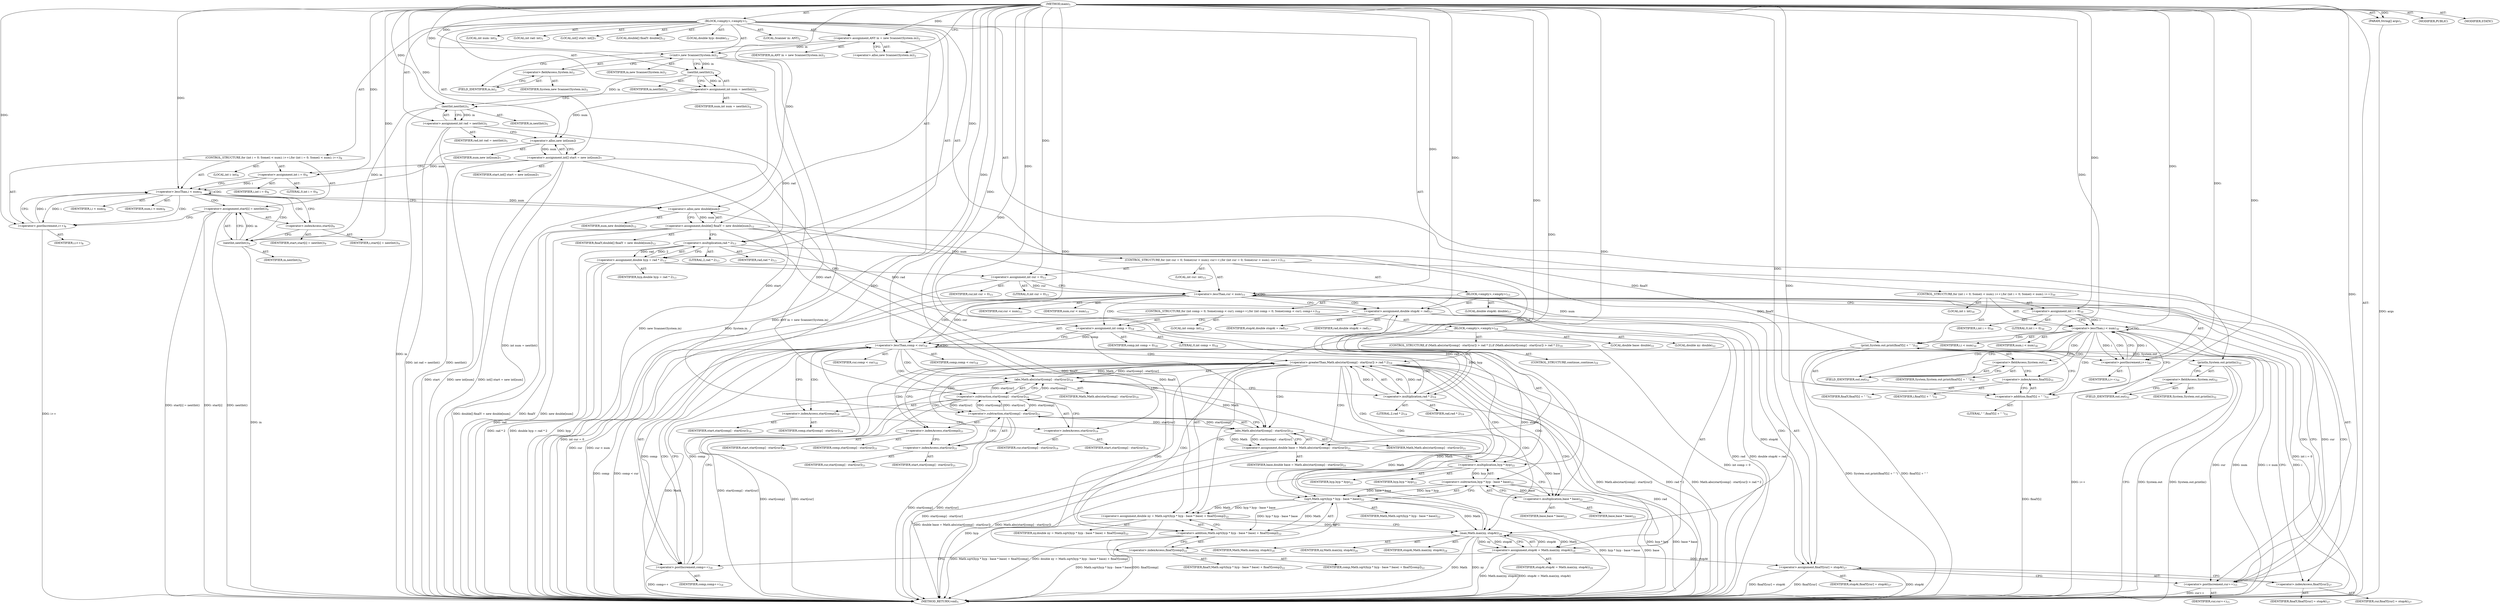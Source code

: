 digraph "main" {  
"19" [label = <(METHOD,main)<SUB>1</SUB>> ]
"20" [label = <(PARAM,String[] args)<SUB>1</SUB>> ]
"21" [label = <(BLOCK,&lt;empty&gt;,&lt;empty&gt;)<SUB>1</SUB>> ]
"4" [label = <(LOCAL,Scanner in: ANY)<SUB>2</SUB>> ]
"22" [label = <(&lt;operator&gt;.assignment,ANY in = new Scanner(System.in))<SUB>2</SUB>> ]
"23" [label = <(IDENTIFIER,in,ANY in = new Scanner(System.in))<SUB>2</SUB>> ]
"24" [label = <(&lt;operator&gt;.alloc,new Scanner(System.in))<SUB>2</SUB>> ]
"25" [label = <(&lt;init&gt;,new Scanner(System.in))<SUB>2</SUB>> ]
"3" [label = <(IDENTIFIER,in,new Scanner(System.in))<SUB>2</SUB>> ]
"26" [label = <(&lt;operator&gt;.fieldAccess,System.in)<SUB>2</SUB>> ]
"27" [label = <(IDENTIFIER,System,new Scanner(System.in))<SUB>2</SUB>> ]
"28" [label = <(FIELD_IDENTIFIER,in,in)<SUB>2</SUB>> ]
"29" [label = <(LOCAL,int num: int)<SUB>4</SUB>> ]
"30" [label = <(&lt;operator&gt;.assignment,int num = nextInt())<SUB>4</SUB>> ]
"31" [label = <(IDENTIFIER,num,int num = nextInt())<SUB>4</SUB>> ]
"32" [label = <(nextInt,nextInt())<SUB>4</SUB>> ]
"33" [label = <(IDENTIFIER,in,nextInt())<SUB>4</SUB>> ]
"34" [label = <(LOCAL,int rad: int)<SUB>5</SUB>> ]
"35" [label = <(&lt;operator&gt;.assignment,int rad = nextInt())<SUB>5</SUB>> ]
"36" [label = <(IDENTIFIER,rad,int rad = nextInt())<SUB>5</SUB>> ]
"37" [label = <(nextInt,nextInt())<SUB>5</SUB>> ]
"38" [label = <(IDENTIFIER,in,nextInt())<SUB>5</SUB>> ]
"39" [label = <(LOCAL,int[] start: int[])<SUB>7</SUB>> ]
"40" [label = <(&lt;operator&gt;.assignment,int[] start = new int[num])<SUB>7</SUB>> ]
"41" [label = <(IDENTIFIER,start,int[] start = new int[num])<SUB>7</SUB>> ]
"42" [label = <(&lt;operator&gt;.alloc,new int[num])> ]
"43" [label = <(IDENTIFIER,num,new int[num])<SUB>7</SUB>> ]
"44" [label = <(CONTROL_STRUCTURE,for (int i = 0; Some(i &lt; num); i++),for (int i = 0; Some(i &lt; num); i++))<SUB>8</SUB>> ]
"45" [label = <(LOCAL,int i: int)<SUB>8</SUB>> ]
"46" [label = <(&lt;operator&gt;.assignment,int i = 0)<SUB>8</SUB>> ]
"47" [label = <(IDENTIFIER,i,int i = 0)<SUB>8</SUB>> ]
"48" [label = <(LITERAL,0,int i = 0)<SUB>8</SUB>> ]
"49" [label = <(&lt;operator&gt;.lessThan,i &lt; num)<SUB>8</SUB>> ]
"50" [label = <(IDENTIFIER,i,i &lt; num)<SUB>8</SUB>> ]
"51" [label = <(IDENTIFIER,num,i &lt; num)<SUB>8</SUB>> ]
"52" [label = <(&lt;operator&gt;.postIncrement,i++)<SUB>8</SUB>> ]
"53" [label = <(IDENTIFIER,i,i++)<SUB>8</SUB>> ]
"54" [label = <(&lt;operator&gt;.assignment,start[i] = nextInt())<SUB>9</SUB>> ]
"55" [label = <(&lt;operator&gt;.indexAccess,start[i])<SUB>9</SUB>> ]
"56" [label = <(IDENTIFIER,start,start[i] = nextInt())<SUB>9</SUB>> ]
"57" [label = <(IDENTIFIER,i,start[i] = nextInt())<SUB>9</SUB>> ]
"58" [label = <(nextInt,nextInt())<SUB>9</SUB>> ]
"59" [label = <(IDENTIFIER,in,nextInt())<SUB>9</SUB>> ]
"60" [label = <(LOCAL,double[] finalY: double[])<SUB>12</SUB>> ]
"61" [label = <(&lt;operator&gt;.assignment,double[] finalY = new double[num])<SUB>12</SUB>> ]
"62" [label = <(IDENTIFIER,finalY,double[] finalY = new double[num])<SUB>12</SUB>> ]
"63" [label = <(&lt;operator&gt;.alloc,new double[num])> ]
"64" [label = <(IDENTIFIER,num,new double[num])<SUB>12</SUB>> ]
"65" [label = <(LOCAL,double hyp: double)<SUB>13</SUB>> ]
"66" [label = <(&lt;operator&gt;.assignment,double hyp = rad * 2)<SUB>13</SUB>> ]
"67" [label = <(IDENTIFIER,hyp,double hyp = rad * 2)<SUB>13</SUB>> ]
"68" [label = <(&lt;operator&gt;.multiplication,rad * 2)<SUB>13</SUB>> ]
"69" [label = <(IDENTIFIER,rad,rad * 2)<SUB>13</SUB>> ]
"70" [label = <(LITERAL,2,rad * 2)<SUB>13</SUB>> ]
"71" [label = <(CONTROL_STRUCTURE,for (int cur = 0; Some(cur &lt; num); cur++),for (int cur = 0; Some(cur &lt; num); cur++))<SUB>15</SUB>> ]
"72" [label = <(LOCAL,int cur: int)<SUB>15</SUB>> ]
"73" [label = <(&lt;operator&gt;.assignment,int cur = 0)<SUB>15</SUB>> ]
"74" [label = <(IDENTIFIER,cur,int cur = 0)<SUB>15</SUB>> ]
"75" [label = <(LITERAL,0,int cur = 0)<SUB>15</SUB>> ]
"76" [label = <(&lt;operator&gt;.lessThan,cur &lt; num)<SUB>15</SUB>> ]
"77" [label = <(IDENTIFIER,cur,cur &lt; num)<SUB>15</SUB>> ]
"78" [label = <(IDENTIFIER,num,cur &lt; num)<SUB>15</SUB>> ]
"79" [label = <(&lt;operator&gt;.postIncrement,cur++)<SUB>15</SUB>> ]
"80" [label = <(IDENTIFIER,cur,cur++)<SUB>15</SUB>> ]
"81" [label = <(BLOCK,&lt;empty&gt;,&lt;empty&gt;)<SUB>15</SUB>> ]
"82" [label = <(LOCAL,double stopAt: double)<SUB>17</SUB>> ]
"83" [label = <(&lt;operator&gt;.assignment,double stopAt = rad)<SUB>17</SUB>> ]
"84" [label = <(IDENTIFIER,stopAt,double stopAt = rad)<SUB>17</SUB>> ]
"85" [label = <(IDENTIFIER,rad,double stopAt = rad)<SUB>17</SUB>> ]
"86" [label = <(CONTROL_STRUCTURE,for (int comp = 0; Some(comp &lt; cur); comp++),for (int comp = 0; Some(comp &lt; cur); comp++))<SUB>18</SUB>> ]
"87" [label = <(LOCAL,int comp: int)<SUB>18</SUB>> ]
"88" [label = <(&lt;operator&gt;.assignment,int comp = 0)<SUB>18</SUB>> ]
"89" [label = <(IDENTIFIER,comp,int comp = 0)<SUB>18</SUB>> ]
"90" [label = <(LITERAL,0,int comp = 0)<SUB>18</SUB>> ]
"91" [label = <(&lt;operator&gt;.lessThan,comp &lt; cur)<SUB>18</SUB>> ]
"92" [label = <(IDENTIFIER,comp,comp &lt; cur)<SUB>18</SUB>> ]
"93" [label = <(IDENTIFIER,cur,comp &lt; cur)<SUB>18</SUB>> ]
"94" [label = <(&lt;operator&gt;.postIncrement,comp++)<SUB>18</SUB>> ]
"95" [label = <(IDENTIFIER,comp,comp++)<SUB>18</SUB>> ]
"96" [label = <(BLOCK,&lt;empty&gt;,&lt;empty&gt;)<SUB>18</SUB>> ]
"97" [label = <(CONTROL_STRUCTURE,if (Math.abs(start[comp] - start[cur]) &gt; rad * 2),if (Math.abs(start[comp] - start[cur]) &gt; rad * 2))<SUB>19</SUB>> ]
"98" [label = <(&lt;operator&gt;.greaterThan,Math.abs(start[comp] - start[cur]) &gt; rad * 2)<SUB>19</SUB>> ]
"99" [label = <(abs,Math.abs(start[comp] - start[cur]))<SUB>19</SUB>> ]
"100" [label = <(IDENTIFIER,Math,Math.abs(start[comp] - start[cur]))<SUB>19</SUB>> ]
"101" [label = <(&lt;operator&gt;.subtraction,start[comp] - start[cur])<SUB>19</SUB>> ]
"102" [label = <(&lt;operator&gt;.indexAccess,start[comp])<SUB>19</SUB>> ]
"103" [label = <(IDENTIFIER,start,start[comp] - start[cur])<SUB>19</SUB>> ]
"104" [label = <(IDENTIFIER,comp,start[comp] - start[cur])<SUB>19</SUB>> ]
"105" [label = <(&lt;operator&gt;.indexAccess,start[cur])<SUB>19</SUB>> ]
"106" [label = <(IDENTIFIER,start,start[comp] - start[cur])<SUB>19</SUB>> ]
"107" [label = <(IDENTIFIER,cur,start[comp] - start[cur])<SUB>19</SUB>> ]
"108" [label = <(&lt;operator&gt;.multiplication,rad * 2)<SUB>19</SUB>> ]
"109" [label = <(IDENTIFIER,rad,rad * 2)<SUB>19</SUB>> ]
"110" [label = <(LITERAL,2,rad * 2)<SUB>19</SUB>> ]
"111" [label = <(CONTROL_STRUCTURE,continue;,continue;)<SUB>19</SUB>> ]
"112" [label = <(LOCAL,double base: double)<SUB>21</SUB>> ]
"113" [label = <(&lt;operator&gt;.assignment,double base = Math.abs(start[comp] - start[cur]))<SUB>21</SUB>> ]
"114" [label = <(IDENTIFIER,base,double base = Math.abs(start[comp] - start[cur]))<SUB>21</SUB>> ]
"115" [label = <(abs,Math.abs(start[comp] - start[cur]))<SUB>21</SUB>> ]
"116" [label = <(IDENTIFIER,Math,Math.abs(start[comp] - start[cur]))<SUB>21</SUB>> ]
"117" [label = <(&lt;operator&gt;.subtraction,start[comp] - start[cur])<SUB>21</SUB>> ]
"118" [label = <(&lt;operator&gt;.indexAccess,start[comp])<SUB>21</SUB>> ]
"119" [label = <(IDENTIFIER,start,start[comp] - start[cur])<SUB>21</SUB>> ]
"120" [label = <(IDENTIFIER,comp,start[comp] - start[cur])<SUB>21</SUB>> ]
"121" [label = <(&lt;operator&gt;.indexAccess,start[cur])<SUB>21</SUB>> ]
"122" [label = <(IDENTIFIER,start,start[comp] - start[cur])<SUB>21</SUB>> ]
"123" [label = <(IDENTIFIER,cur,start[comp] - start[cur])<SUB>21</SUB>> ]
"124" [label = <(LOCAL,double ny: double)<SUB>22</SUB>> ]
"125" [label = <(&lt;operator&gt;.assignment,double ny = Math.sqrt(hyp * hyp - base * base) + finalY[comp])<SUB>22</SUB>> ]
"126" [label = <(IDENTIFIER,ny,double ny = Math.sqrt(hyp * hyp - base * base) + finalY[comp])<SUB>22</SUB>> ]
"127" [label = <(&lt;operator&gt;.addition,Math.sqrt(hyp * hyp - base * base) + finalY[comp])<SUB>22</SUB>> ]
"128" [label = <(sqrt,Math.sqrt(hyp * hyp - base * base))<SUB>22</SUB>> ]
"129" [label = <(IDENTIFIER,Math,Math.sqrt(hyp * hyp - base * base))<SUB>22</SUB>> ]
"130" [label = <(&lt;operator&gt;.subtraction,hyp * hyp - base * base)<SUB>22</SUB>> ]
"131" [label = <(&lt;operator&gt;.multiplication,hyp * hyp)<SUB>22</SUB>> ]
"132" [label = <(IDENTIFIER,hyp,hyp * hyp)<SUB>22</SUB>> ]
"133" [label = <(IDENTIFIER,hyp,hyp * hyp)<SUB>22</SUB>> ]
"134" [label = <(&lt;operator&gt;.multiplication,base * base)<SUB>22</SUB>> ]
"135" [label = <(IDENTIFIER,base,base * base)<SUB>22</SUB>> ]
"136" [label = <(IDENTIFIER,base,base * base)<SUB>22</SUB>> ]
"137" [label = <(&lt;operator&gt;.indexAccess,finalY[comp])<SUB>22</SUB>> ]
"138" [label = <(IDENTIFIER,finalY,Math.sqrt(hyp * hyp - base * base) + finalY[comp])<SUB>22</SUB>> ]
"139" [label = <(IDENTIFIER,comp,Math.sqrt(hyp * hyp - base * base) + finalY[comp])<SUB>22</SUB>> ]
"140" [label = <(&lt;operator&gt;.assignment,stopAt = Math.max(ny, stopAt))<SUB>24</SUB>> ]
"141" [label = <(IDENTIFIER,stopAt,stopAt = Math.max(ny, stopAt))<SUB>24</SUB>> ]
"142" [label = <(max,Math.max(ny, stopAt))<SUB>24</SUB>> ]
"143" [label = <(IDENTIFIER,Math,Math.max(ny, stopAt))<SUB>24</SUB>> ]
"144" [label = <(IDENTIFIER,ny,Math.max(ny, stopAt))<SUB>24</SUB>> ]
"145" [label = <(IDENTIFIER,stopAt,Math.max(ny, stopAt))<SUB>24</SUB>> ]
"146" [label = <(&lt;operator&gt;.assignment,finalY[cur] = stopAt)<SUB>27</SUB>> ]
"147" [label = <(&lt;operator&gt;.indexAccess,finalY[cur])<SUB>27</SUB>> ]
"148" [label = <(IDENTIFIER,finalY,finalY[cur] = stopAt)<SUB>27</SUB>> ]
"149" [label = <(IDENTIFIER,cur,finalY[cur] = stopAt)<SUB>27</SUB>> ]
"150" [label = <(IDENTIFIER,stopAt,finalY[cur] = stopAt)<SUB>27</SUB>> ]
"151" [label = <(CONTROL_STRUCTURE,for (int i = 0; Some(i &lt; num); i++),for (int i = 0; Some(i &lt; num); i++))<SUB>30</SUB>> ]
"152" [label = <(LOCAL,int i: int)<SUB>30</SUB>> ]
"153" [label = <(&lt;operator&gt;.assignment,int i = 0)<SUB>30</SUB>> ]
"154" [label = <(IDENTIFIER,i,int i = 0)<SUB>30</SUB>> ]
"155" [label = <(LITERAL,0,int i = 0)<SUB>30</SUB>> ]
"156" [label = <(&lt;operator&gt;.lessThan,i &lt; num)<SUB>30</SUB>> ]
"157" [label = <(IDENTIFIER,i,i &lt; num)<SUB>30</SUB>> ]
"158" [label = <(IDENTIFIER,num,i &lt; num)<SUB>30</SUB>> ]
"159" [label = <(&lt;operator&gt;.postIncrement,i++)<SUB>30</SUB>> ]
"160" [label = <(IDENTIFIER,i,i++)<SUB>30</SUB>> ]
"161" [label = <(print,System.out.print(finalY[i] + &quot; &quot;))<SUB>31</SUB>> ]
"162" [label = <(&lt;operator&gt;.fieldAccess,System.out)<SUB>31</SUB>> ]
"163" [label = <(IDENTIFIER,System,System.out.print(finalY[i] + &quot; &quot;))<SUB>31</SUB>> ]
"164" [label = <(FIELD_IDENTIFIER,out,out)<SUB>31</SUB>> ]
"165" [label = <(&lt;operator&gt;.addition,finalY[i] + &quot; &quot;)<SUB>31</SUB>> ]
"166" [label = <(&lt;operator&gt;.indexAccess,finalY[i])<SUB>31</SUB>> ]
"167" [label = <(IDENTIFIER,finalY,finalY[i] + &quot; &quot;)<SUB>31</SUB>> ]
"168" [label = <(IDENTIFIER,i,finalY[i] + &quot; &quot;)<SUB>31</SUB>> ]
"169" [label = <(LITERAL,&quot; &quot;,finalY[i] + &quot; &quot;)<SUB>31</SUB>> ]
"170" [label = <(println,System.out.println())<SUB>32</SUB>> ]
"171" [label = <(&lt;operator&gt;.fieldAccess,System.out)<SUB>32</SUB>> ]
"172" [label = <(IDENTIFIER,System,System.out.println())<SUB>32</SUB>> ]
"173" [label = <(FIELD_IDENTIFIER,out,out)<SUB>32</SUB>> ]
"174" [label = <(MODIFIER,PUBLIC)> ]
"175" [label = <(MODIFIER,STATIC)> ]
"176" [label = <(METHOD_RETURN,void)<SUB>1</SUB>> ]
  "19" -> "20"  [ label = "AST: "] 
  "19" -> "21"  [ label = "AST: "] 
  "19" -> "174"  [ label = "AST: "] 
  "19" -> "175"  [ label = "AST: "] 
  "19" -> "176"  [ label = "AST: "] 
  "21" -> "4"  [ label = "AST: "] 
  "21" -> "22"  [ label = "AST: "] 
  "21" -> "25"  [ label = "AST: "] 
  "21" -> "29"  [ label = "AST: "] 
  "21" -> "30"  [ label = "AST: "] 
  "21" -> "34"  [ label = "AST: "] 
  "21" -> "35"  [ label = "AST: "] 
  "21" -> "39"  [ label = "AST: "] 
  "21" -> "40"  [ label = "AST: "] 
  "21" -> "44"  [ label = "AST: "] 
  "21" -> "60"  [ label = "AST: "] 
  "21" -> "61"  [ label = "AST: "] 
  "21" -> "65"  [ label = "AST: "] 
  "21" -> "66"  [ label = "AST: "] 
  "21" -> "71"  [ label = "AST: "] 
  "21" -> "151"  [ label = "AST: "] 
  "21" -> "170"  [ label = "AST: "] 
  "22" -> "23"  [ label = "AST: "] 
  "22" -> "24"  [ label = "AST: "] 
  "25" -> "3"  [ label = "AST: "] 
  "25" -> "26"  [ label = "AST: "] 
  "26" -> "27"  [ label = "AST: "] 
  "26" -> "28"  [ label = "AST: "] 
  "30" -> "31"  [ label = "AST: "] 
  "30" -> "32"  [ label = "AST: "] 
  "32" -> "33"  [ label = "AST: "] 
  "35" -> "36"  [ label = "AST: "] 
  "35" -> "37"  [ label = "AST: "] 
  "37" -> "38"  [ label = "AST: "] 
  "40" -> "41"  [ label = "AST: "] 
  "40" -> "42"  [ label = "AST: "] 
  "42" -> "43"  [ label = "AST: "] 
  "44" -> "45"  [ label = "AST: "] 
  "44" -> "46"  [ label = "AST: "] 
  "44" -> "49"  [ label = "AST: "] 
  "44" -> "52"  [ label = "AST: "] 
  "44" -> "54"  [ label = "AST: "] 
  "46" -> "47"  [ label = "AST: "] 
  "46" -> "48"  [ label = "AST: "] 
  "49" -> "50"  [ label = "AST: "] 
  "49" -> "51"  [ label = "AST: "] 
  "52" -> "53"  [ label = "AST: "] 
  "54" -> "55"  [ label = "AST: "] 
  "54" -> "58"  [ label = "AST: "] 
  "55" -> "56"  [ label = "AST: "] 
  "55" -> "57"  [ label = "AST: "] 
  "58" -> "59"  [ label = "AST: "] 
  "61" -> "62"  [ label = "AST: "] 
  "61" -> "63"  [ label = "AST: "] 
  "63" -> "64"  [ label = "AST: "] 
  "66" -> "67"  [ label = "AST: "] 
  "66" -> "68"  [ label = "AST: "] 
  "68" -> "69"  [ label = "AST: "] 
  "68" -> "70"  [ label = "AST: "] 
  "71" -> "72"  [ label = "AST: "] 
  "71" -> "73"  [ label = "AST: "] 
  "71" -> "76"  [ label = "AST: "] 
  "71" -> "79"  [ label = "AST: "] 
  "71" -> "81"  [ label = "AST: "] 
  "73" -> "74"  [ label = "AST: "] 
  "73" -> "75"  [ label = "AST: "] 
  "76" -> "77"  [ label = "AST: "] 
  "76" -> "78"  [ label = "AST: "] 
  "79" -> "80"  [ label = "AST: "] 
  "81" -> "82"  [ label = "AST: "] 
  "81" -> "83"  [ label = "AST: "] 
  "81" -> "86"  [ label = "AST: "] 
  "81" -> "146"  [ label = "AST: "] 
  "83" -> "84"  [ label = "AST: "] 
  "83" -> "85"  [ label = "AST: "] 
  "86" -> "87"  [ label = "AST: "] 
  "86" -> "88"  [ label = "AST: "] 
  "86" -> "91"  [ label = "AST: "] 
  "86" -> "94"  [ label = "AST: "] 
  "86" -> "96"  [ label = "AST: "] 
  "88" -> "89"  [ label = "AST: "] 
  "88" -> "90"  [ label = "AST: "] 
  "91" -> "92"  [ label = "AST: "] 
  "91" -> "93"  [ label = "AST: "] 
  "94" -> "95"  [ label = "AST: "] 
  "96" -> "97"  [ label = "AST: "] 
  "96" -> "112"  [ label = "AST: "] 
  "96" -> "113"  [ label = "AST: "] 
  "96" -> "124"  [ label = "AST: "] 
  "96" -> "125"  [ label = "AST: "] 
  "96" -> "140"  [ label = "AST: "] 
  "97" -> "98"  [ label = "AST: "] 
  "97" -> "111"  [ label = "AST: "] 
  "98" -> "99"  [ label = "AST: "] 
  "98" -> "108"  [ label = "AST: "] 
  "99" -> "100"  [ label = "AST: "] 
  "99" -> "101"  [ label = "AST: "] 
  "101" -> "102"  [ label = "AST: "] 
  "101" -> "105"  [ label = "AST: "] 
  "102" -> "103"  [ label = "AST: "] 
  "102" -> "104"  [ label = "AST: "] 
  "105" -> "106"  [ label = "AST: "] 
  "105" -> "107"  [ label = "AST: "] 
  "108" -> "109"  [ label = "AST: "] 
  "108" -> "110"  [ label = "AST: "] 
  "113" -> "114"  [ label = "AST: "] 
  "113" -> "115"  [ label = "AST: "] 
  "115" -> "116"  [ label = "AST: "] 
  "115" -> "117"  [ label = "AST: "] 
  "117" -> "118"  [ label = "AST: "] 
  "117" -> "121"  [ label = "AST: "] 
  "118" -> "119"  [ label = "AST: "] 
  "118" -> "120"  [ label = "AST: "] 
  "121" -> "122"  [ label = "AST: "] 
  "121" -> "123"  [ label = "AST: "] 
  "125" -> "126"  [ label = "AST: "] 
  "125" -> "127"  [ label = "AST: "] 
  "127" -> "128"  [ label = "AST: "] 
  "127" -> "137"  [ label = "AST: "] 
  "128" -> "129"  [ label = "AST: "] 
  "128" -> "130"  [ label = "AST: "] 
  "130" -> "131"  [ label = "AST: "] 
  "130" -> "134"  [ label = "AST: "] 
  "131" -> "132"  [ label = "AST: "] 
  "131" -> "133"  [ label = "AST: "] 
  "134" -> "135"  [ label = "AST: "] 
  "134" -> "136"  [ label = "AST: "] 
  "137" -> "138"  [ label = "AST: "] 
  "137" -> "139"  [ label = "AST: "] 
  "140" -> "141"  [ label = "AST: "] 
  "140" -> "142"  [ label = "AST: "] 
  "142" -> "143"  [ label = "AST: "] 
  "142" -> "144"  [ label = "AST: "] 
  "142" -> "145"  [ label = "AST: "] 
  "146" -> "147"  [ label = "AST: "] 
  "146" -> "150"  [ label = "AST: "] 
  "147" -> "148"  [ label = "AST: "] 
  "147" -> "149"  [ label = "AST: "] 
  "151" -> "152"  [ label = "AST: "] 
  "151" -> "153"  [ label = "AST: "] 
  "151" -> "156"  [ label = "AST: "] 
  "151" -> "159"  [ label = "AST: "] 
  "151" -> "161"  [ label = "AST: "] 
  "153" -> "154"  [ label = "AST: "] 
  "153" -> "155"  [ label = "AST: "] 
  "156" -> "157"  [ label = "AST: "] 
  "156" -> "158"  [ label = "AST: "] 
  "159" -> "160"  [ label = "AST: "] 
  "161" -> "162"  [ label = "AST: "] 
  "161" -> "165"  [ label = "AST: "] 
  "162" -> "163"  [ label = "AST: "] 
  "162" -> "164"  [ label = "AST: "] 
  "165" -> "166"  [ label = "AST: "] 
  "165" -> "169"  [ label = "AST: "] 
  "166" -> "167"  [ label = "AST: "] 
  "166" -> "168"  [ label = "AST: "] 
  "170" -> "171"  [ label = "AST: "] 
  "171" -> "172"  [ label = "AST: "] 
  "171" -> "173"  [ label = "AST: "] 
  "22" -> "28"  [ label = "CFG: "] 
  "25" -> "32"  [ label = "CFG: "] 
  "30" -> "37"  [ label = "CFG: "] 
  "35" -> "42"  [ label = "CFG: "] 
  "40" -> "46"  [ label = "CFG: "] 
  "61" -> "68"  [ label = "CFG: "] 
  "66" -> "73"  [ label = "CFG: "] 
  "170" -> "176"  [ label = "CFG: "] 
  "24" -> "22"  [ label = "CFG: "] 
  "26" -> "25"  [ label = "CFG: "] 
  "32" -> "30"  [ label = "CFG: "] 
  "37" -> "35"  [ label = "CFG: "] 
  "42" -> "40"  [ label = "CFG: "] 
  "46" -> "49"  [ label = "CFG: "] 
  "49" -> "55"  [ label = "CFG: "] 
  "49" -> "63"  [ label = "CFG: "] 
  "52" -> "49"  [ label = "CFG: "] 
  "54" -> "52"  [ label = "CFG: "] 
  "63" -> "61"  [ label = "CFG: "] 
  "68" -> "66"  [ label = "CFG: "] 
  "73" -> "76"  [ label = "CFG: "] 
  "76" -> "83"  [ label = "CFG: "] 
  "76" -> "153"  [ label = "CFG: "] 
  "79" -> "76"  [ label = "CFG: "] 
  "153" -> "156"  [ label = "CFG: "] 
  "156" -> "164"  [ label = "CFG: "] 
  "156" -> "173"  [ label = "CFG: "] 
  "159" -> "156"  [ label = "CFG: "] 
  "161" -> "159"  [ label = "CFG: "] 
  "171" -> "170"  [ label = "CFG: "] 
  "28" -> "26"  [ label = "CFG: "] 
  "55" -> "58"  [ label = "CFG: "] 
  "58" -> "54"  [ label = "CFG: "] 
  "83" -> "88"  [ label = "CFG: "] 
  "146" -> "79"  [ label = "CFG: "] 
  "162" -> "166"  [ label = "CFG: "] 
  "165" -> "161"  [ label = "CFG: "] 
  "173" -> "171"  [ label = "CFG: "] 
  "88" -> "91"  [ label = "CFG: "] 
  "91" -> "102"  [ label = "CFG: "] 
  "91" -> "147"  [ label = "CFG: "] 
  "94" -> "91"  [ label = "CFG: "] 
  "147" -> "146"  [ label = "CFG: "] 
  "164" -> "162"  [ label = "CFG: "] 
  "166" -> "165"  [ label = "CFG: "] 
  "113" -> "131"  [ label = "CFG: "] 
  "125" -> "142"  [ label = "CFG: "] 
  "140" -> "94"  [ label = "CFG: "] 
  "98" -> "94"  [ label = "CFG: "] 
  "98" -> "118"  [ label = "CFG: "] 
  "115" -> "113"  [ label = "CFG: "] 
  "127" -> "125"  [ label = "CFG: "] 
  "142" -> "140"  [ label = "CFG: "] 
  "99" -> "108"  [ label = "CFG: "] 
  "108" -> "98"  [ label = "CFG: "] 
  "117" -> "115"  [ label = "CFG: "] 
  "128" -> "137"  [ label = "CFG: "] 
  "137" -> "127"  [ label = "CFG: "] 
  "101" -> "99"  [ label = "CFG: "] 
  "118" -> "121"  [ label = "CFG: "] 
  "121" -> "117"  [ label = "CFG: "] 
  "130" -> "128"  [ label = "CFG: "] 
  "102" -> "105"  [ label = "CFG: "] 
  "105" -> "101"  [ label = "CFG: "] 
  "131" -> "134"  [ label = "CFG: "] 
  "134" -> "130"  [ label = "CFG: "] 
  "19" -> "24"  [ label = "CFG: "] 
  "20" -> "176"  [ label = "DDG: args"] 
  "22" -> "176"  [ label = "DDG: ANY in = new Scanner(System.in)"] 
  "25" -> "176"  [ label = "DDG: System.in"] 
  "25" -> "176"  [ label = "DDG: new Scanner(System.in)"] 
  "30" -> "176"  [ label = "DDG: int num = nextInt()"] 
  "37" -> "176"  [ label = "DDG: in"] 
  "35" -> "176"  [ label = "DDG: nextInt()"] 
  "35" -> "176"  [ label = "DDG: int rad = nextInt()"] 
  "40" -> "176"  [ label = "DDG: start"] 
  "40" -> "176"  [ label = "DDG: new int[num]"] 
  "40" -> "176"  [ label = "DDG: int[] start = new int[num]"] 
  "61" -> "176"  [ label = "DDG: finalY"] 
  "61" -> "176"  [ label = "DDG: new double[num]"] 
  "61" -> "176"  [ label = "DDG: double[] finalY = new double[num]"] 
  "66" -> "176"  [ label = "DDG: hyp"] 
  "68" -> "176"  [ label = "DDG: rad"] 
  "66" -> "176"  [ label = "DDG: rad * 2"] 
  "66" -> "176"  [ label = "DDG: double hyp = rad * 2"] 
  "73" -> "176"  [ label = "DDG: int cur = 0"] 
  "76" -> "176"  [ label = "DDG: cur"] 
  "76" -> "176"  [ label = "DDG: cur &lt; num"] 
  "153" -> "176"  [ label = "DDG: int i = 0"] 
  "156" -> "176"  [ label = "DDG: i"] 
  "156" -> "176"  [ label = "DDG: num"] 
  "156" -> "176"  [ label = "DDG: i &lt; num"] 
  "170" -> "176"  [ label = "DDG: System.out"] 
  "170" -> "176"  [ label = "DDG: System.out.println()"] 
  "165" -> "176"  [ label = "DDG: finalY[i]"] 
  "161" -> "176"  [ label = "DDG: finalY[i] + &quot; &quot;"] 
  "161" -> "176"  [ label = "DDG: System.out.print(finalY[i] + &quot; &quot;)"] 
  "159" -> "176"  [ label = "DDG: i++"] 
  "83" -> "176"  [ label = "DDG: rad"] 
  "83" -> "176"  [ label = "DDG: double stopAt = rad"] 
  "88" -> "176"  [ label = "DDG: int comp = 0"] 
  "91" -> "176"  [ label = "DDG: comp"] 
  "91" -> "176"  [ label = "DDG: comp &lt; cur"] 
  "146" -> "176"  [ label = "DDG: finalY[cur]"] 
  "146" -> "176"  [ label = "DDG: stopAt"] 
  "146" -> "176"  [ label = "DDG: finalY[cur] = stopAt"] 
  "79" -> "176"  [ label = "DDG: cur++"] 
  "99" -> "176"  [ label = "DDG: Math"] 
  "101" -> "176"  [ label = "DDG: start[comp]"] 
  "101" -> "176"  [ label = "DDG: start[cur]"] 
  "99" -> "176"  [ label = "DDG: start[comp] - start[cur]"] 
  "98" -> "176"  [ label = "DDG: Math.abs(start[comp] - start[cur])"] 
  "108" -> "176"  [ label = "DDG: rad"] 
  "98" -> "176"  [ label = "DDG: rad * 2"] 
  "98" -> "176"  [ label = "DDG: Math.abs(start[comp] - start[cur]) &gt; rad * 2"] 
  "117" -> "176"  [ label = "DDG: start[comp]"] 
  "117" -> "176"  [ label = "DDG: start[cur]"] 
  "115" -> "176"  [ label = "DDG: start[comp] - start[cur]"] 
  "113" -> "176"  [ label = "DDG: Math.abs(start[comp] - start[cur])"] 
  "113" -> "176"  [ label = "DDG: double base = Math.abs(start[comp] - start[cur])"] 
  "131" -> "176"  [ label = "DDG: hyp"] 
  "130" -> "176"  [ label = "DDG: hyp * hyp"] 
  "134" -> "176"  [ label = "DDG: base"] 
  "130" -> "176"  [ label = "DDG: base * base"] 
  "128" -> "176"  [ label = "DDG: hyp * hyp - base * base"] 
  "127" -> "176"  [ label = "DDG: Math.sqrt(hyp * hyp - base * base)"] 
  "127" -> "176"  [ label = "DDG: finalY[comp]"] 
  "125" -> "176"  [ label = "DDG: Math.sqrt(hyp * hyp - base * base) + finalY[comp]"] 
  "125" -> "176"  [ label = "DDG: double ny = Math.sqrt(hyp * hyp - base * base) + finalY[comp]"] 
  "142" -> "176"  [ label = "DDG: Math"] 
  "142" -> "176"  [ label = "DDG: ny"] 
  "140" -> "176"  [ label = "DDG: Math.max(ny, stopAt)"] 
  "140" -> "176"  [ label = "DDG: stopAt = Math.max(ny, stopAt)"] 
  "94" -> "176"  [ label = "DDG: comp++"] 
  "54" -> "176"  [ label = "DDG: start[i]"] 
  "58" -> "176"  [ label = "DDG: in"] 
  "54" -> "176"  [ label = "DDG: nextInt()"] 
  "54" -> "176"  [ label = "DDG: start[i] = nextInt()"] 
  "52" -> "176"  [ label = "DDG: i++"] 
  "19" -> "20"  [ label = "DDG: "] 
  "19" -> "22"  [ label = "DDG: "] 
  "32" -> "30"  [ label = "DDG: in"] 
  "37" -> "35"  [ label = "DDG: in"] 
  "42" -> "40"  [ label = "DDG: num"] 
  "63" -> "61"  [ label = "DDG: num"] 
  "68" -> "66"  [ label = "DDG: rad"] 
  "68" -> "66"  [ label = "DDG: 2"] 
  "22" -> "25"  [ label = "DDG: in"] 
  "19" -> "25"  [ label = "DDG: "] 
  "19" -> "46"  [ label = "DDG: "] 
  "58" -> "54"  [ label = "DDG: in"] 
  "19" -> "73"  [ label = "DDG: "] 
  "19" -> "153"  [ label = "DDG: "] 
  "161" -> "170"  [ label = "DDG: System.out"] 
  "25" -> "32"  [ label = "DDG: in"] 
  "19" -> "32"  [ label = "DDG: "] 
  "32" -> "37"  [ label = "DDG: in"] 
  "19" -> "37"  [ label = "DDG: "] 
  "30" -> "42"  [ label = "DDG: num"] 
  "19" -> "42"  [ label = "DDG: "] 
  "46" -> "49"  [ label = "DDG: i"] 
  "52" -> "49"  [ label = "DDG: i"] 
  "19" -> "49"  [ label = "DDG: "] 
  "42" -> "49"  [ label = "DDG: num"] 
  "49" -> "52"  [ label = "DDG: i"] 
  "19" -> "52"  [ label = "DDG: "] 
  "49" -> "63"  [ label = "DDG: num"] 
  "19" -> "63"  [ label = "DDG: "] 
  "35" -> "68"  [ label = "DDG: rad"] 
  "19" -> "68"  [ label = "DDG: "] 
  "73" -> "76"  [ label = "DDG: cur"] 
  "79" -> "76"  [ label = "DDG: cur"] 
  "19" -> "76"  [ label = "DDG: "] 
  "63" -> "76"  [ label = "DDG: num"] 
  "91" -> "79"  [ label = "DDG: cur"] 
  "19" -> "79"  [ label = "DDG: "] 
  "68" -> "83"  [ label = "DDG: rad"] 
  "108" -> "83"  [ label = "DDG: rad"] 
  "19" -> "83"  [ label = "DDG: "] 
  "83" -> "146"  [ label = "DDG: stopAt"] 
  "140" -> "146"  [ label = "DDG: stopAt"] 
  "19" -> "146"  [ label = "DDG: "] 
  "153" -> "156"  [ label = "DDG: i"] 
  "159" -> "156"  [ label = "DDG: i"] 
  "19" -> "156"  [ label = "DDG: "] 
  "76" -> "156"  [ label = "DDG: num"] 
  "156" -> "159"  [ label = "DDG: i"] 
  "19" -> "159"  [ label = "DDG: "] 
  "61" -> "161"  [ label = "DDG: finalY"] 
  "19" -> "161"  [ label = "DDG: "] 
  "37" -> "58"  [ label = "DDG: in"] 
  "19" -> "58"  [ label = "DDG: "] 
  "19" -> "88"  [ label = "DDG: "] 
  "61" -> "165"  [ label = "DDG: finalY"] 
  "19" -> "165"  [ label = "DDG: "] 
  "88" -> "91"  [ label = "DDG: comp"] 
  "94" -> "91"  [ label = "DDG: comp"] 
  "19" -> "91"  [ label = "DDG: "] 
  "76" -> "91"  [ label = "DDG: cur"] 
  "91" -> "94"  [ label = "DDG: comp"] 
  "19" -> "94"  [ label = "DDG: "] 
  "115" -> "113"  [ label = "DDG: Math"] 
  "115" -> "113"  [ label = "DDG: start[comp] - start[cur]"] 
  "128" -> "125"  [ label = "DDG: Math"] 
  "128" -> "125"  [ label = "DDG: hyp * hyp - base * base"] 
  "61" -> "125"  [ label = "DDG: finalY"] 
  "142" -> "140"  [ label = "DDG: Math"] 
  "142" -> "140"  [ label = "DDG: ny"] 
  "142" -> "140"  [ label = "DDG: stopAt"] 
  "99" -> "98"  [ label = "DDG: Math"] 
  "99" -> "98"  [ label = "DDG: start[comp] - start[cur]"] 
  "108" -> "98"  [ label = "DDG: rad"] 
  "108" -> "98"  [ label = "DDG: 2"] 
  "99" -> "115"  [ label = "DDG: Math"] 
  "19" -> "115"  [ label = "DDG: "] 
  "117" -> "115"  [ label = "DDG: start[comp]"] 
  "117" -> "115"  [ label = "DDG: start[cur]"] 
  "128" -> "127"  [ label = "DDG: Math"] 
  "128" -> "127"  [ label = "DDG: hyp * hyp - base * base"] 
  "61" -> "127"  [ label = "DDG: finalY"] 
  "128" -> "142"  [ label = "DDG: Math"] 
  "19" -> "142"  [ label = "DDG: "] 
  "125" -> "142"  [ label = "DDG: ny"] 
  "83" -> "142"  [ label = "DDG: stopAt"] 
  "140" -> "142"  [ label = "DDG: stopAt"] 
  "142" -> "99"  [ label = "DDG: Math"] 
  "19" -> "99"  [ label = "DDG: "] 
  "101" -> "99"  [ label = "DDG: start[comp]"] 
  "101" -> "99"  [ label = "DDG: start[cur]"] 
  "19" -> "108"  [ label = "DDG: "] 
  "68" -> "108"  [ label = "DDG: rad"] 
  "40" -> "117"  [ label = "DDG: start"] 
  "101" -> "117"  [ label = "DDG: start[comp]"] 
  "101" -> "117"  [ label = "DDG: start[cur]"] 
  "115" -> "128"  [ label = "DDG: Math"] 
  "19" -> "128"  [ label = "DDG: "] 
  "130" -> "128"  [ label = "DDG: hyp * hyp"] 
  "130" -> "128"  [ label = "DDG: base * base"] 
  "40" -> "101"  [ label = "DDG: start"] 
  "117" -> "101"  [ label = "DDG: start[comp]"] 
  "117" -> "101"  [ label = "DDG: start[cur]"] 
  "131" -> "130"  [ label = "DDG: hyp"] 
  "134" -> "130"  [ label = "DDG: base"] 
  "66" -> "131"  [ label = "DDG: hyp"] 
  "19" -> "131"  [ label = "DDG: "] 
  "113" -> "134"  [ label = "DDG: base"] 
  "19" -> "134"  [ label = "DDG: "] 
  "49" -> "49"  [ label = "CDG: "] 
  "49" -> "52"  [ label = "CDG: "] 
  "49" -> "54"  [ label = "CDG: "] 
  "49" -> "58"  [ label = "CDG: "] 
  "49" -> "55"  [ label = "CDG: "] 
  "76" -> "146"  [ label = "CDG: "] 
  "76" -> "76"  [ label = "CDG: "] 
  "76" -> "91"  [ label = "CDG: "] 
  "76" -> "79"  [ label = "CDG: "] 
  "76" -> "83"  [ label = "CDG: "] 
  "76" -> "147"  [ label = "CDG: "] 
  "76" -> "88"  [ label = "CDG: "] 
  "156" -> "161"  [ label = "CDG: "] 
  "156" -> "166"  [ label = "CDG: "] 
  "156" -> "162"  [ label = "CDG: "] 
  "156" -> "159"  [ label = "CDG: "] 
  "156" -> "165"  [ label = "CDG: "] 
  "156" -> "164"  [ label = "CDG: "] 
  "156" -> "156"  [ label = "CDG: "] 
  "91" -> "94"  [ label = "CDG: "] 
  "91" -> "98"  [ label = "CDG: "] 
  "91" -> "99"  [ label = "CDG: "] 
  "91" -> "102"  [ label = "CDG: "] 
  "91" -> "91"  [ label = "CDG: "] 
  "91" -> "101"  [ label = "CDG: "] 
  "91" -> "105"  [ label = "CDG: "] 
  "91" -> "108"  [ label = "CDG: "] 
  "98" -> "115"  [ label = "CDG: "] 
  "98" -> "113"  [ label = "CDG: "] 
  "98" -> "128"  [ label = "CDG: "] 
  "98" -> "131"  [ label = "CDG: "] 
  "98" -> "142"  [ label = "CDG: "] 
  "98" -> "121"  [ label = "CDG: "] 
  "98" -> "134"  [ label = "CDG: "] 
  "98" -> "140"  [ label = "CDG: "] 
  "98" -> "137"  [ label = "CDG: "] 
  "98" -> "130"  [ label = "CDG: "] 
  "98" -> "118"  [ label = "CDG: "] 
  "98" -> "117"  [ label = "CDG: "] 
  "98" -> "127"  [ label = "CDG: "] 
  "98" -> "125"  [ label = "CDG: "] 
}
